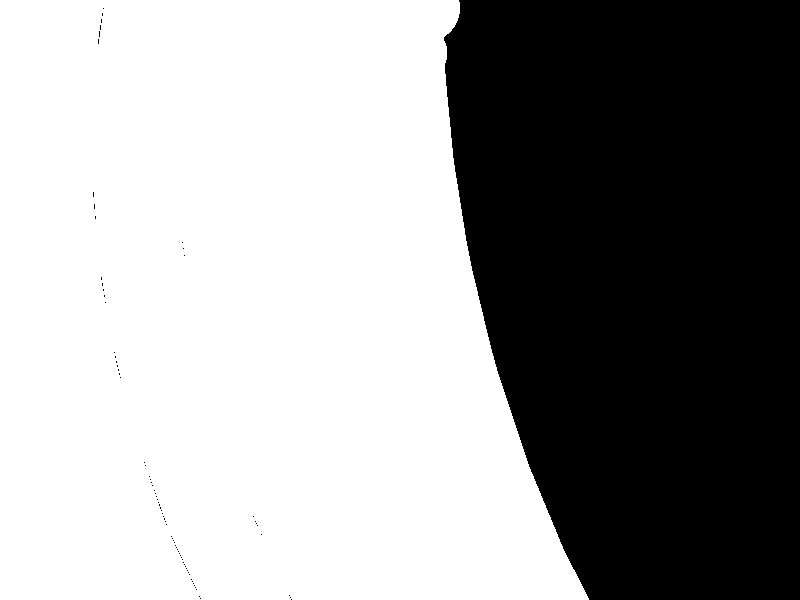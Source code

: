 // Zeger Knaepen
// http://news.povray.org/povray.binaries.images/thread/%3C4470cc30%241%40news.povray.org%3E/
#default {pigment {rgb 1} finish {ambient .1 specular 1}}
camera {
	location <2.8,-1,-3>
	angle 18
	look_at 0
}
#declare Seed=seed(441);
light_source {<-750,500,-500> rgb 1} //<1.5,1.4,1.3>}
light_source {<-750,-500,-500> rgb <.5,.4,.3>}
light_source {<500,150,750> rgb <.5,.6,.7>}


//#include "macros.inc"
#macro RoundCilinderSegment(StartHeight,EindHeight,Radius,StartHoek,EindHoek,Bevel,BevelHeight,MaxLength)
	#local Start=y*(StartHeight+Bevel);
	#local Eind=y*(EindHeight-Bevel);
	#local Start2=y*StartHeight;
	#local Eind2=y*EindHeight;
		#local StartHoek2=StartHoek+degrees(Bevel/Radius);
		#local EindHoek2=EindHoek-degrees(Bevel/Radius);
		#local TotaleLengte=radians(EindHoek-StartHoek)*(Radius+BevelHeight);
		#local Aantal=max(int(TotaleLengte/MaxLength),1);
		#local Tel=0;
		mesh {
			triangle {
				vrotate(<Radius,StartHeight,0>,y*StartHoek),
				vrotate(<Radius,EindHeight,0>,y*StartHoek),
				vrotate(<Radius+BevelHeight,StartHeight+Bevel,0>,y*StartHoek2)
			}
			triangle {
				vrotate(<Radius,EindHeight,0>,y*StartHoek),
				vrotate(<Radius+BevelHeight,EindHeight-Bevel,0>,y*StartHoek2),
				vrotate(<Radius+BevelHeight,StartHeight+Bevel,0>,y*StartHoek2)
			}
			triangle {
				vrotate(<Radius,EindHeight,0>,y*StartHoek),
				vrotate(<Radius,EindHeight,0>,y*StartHoek2),
				vrotate(<Radius+BevelHeight,EindHeight-Bevel,0>,y*StartHoek2)
			}
			triangle {
				vrotate(<Radius,StartHeight,0>,y*StartHoek),
				vrotate(<Radius+BevelHeight,StartHeight+Bevel,0>,y*StartHoek2),
				vrotate(<Radius,StartHeight,0>,y*StartHoek2)
			}

			triangle {
				vrotate(<Radius,StartHeight,0>,y*EindHoek),
				vrotate(<Radius,EindHeight,0>,y*EindHoek),
				vrotate(<Radius+BevelHeight,StartHeight+Bevel,0>,y*EindHoek2)
			}
			triangle {
				vrotate(<Radius,EindHeight,0>,y*EindHoek),
				vrotate(<Radius+BevelHeight,EindHeight-Bevel,0>,y*EindHoek2),
				vrotate(<Radius+BevelHeight,StartHeight+Bevel,0>,y*EindHoek2)
			}
			triangle {
				vrotate(<Radius,EindHeight,0>,y*EindHoek),
				vrotate(<Radius,EindHeight,0>,y*EindHoek2),
				vrotate(<Radius+BevelHeight,EindHeight-Bevel,0>,y*EindHoek2)
			}
			triangle {
				vrotate(<Radius,StartHeight,0>,y*EindHoek),
				vrotate(<Radius+BevelHeight,StartHeight+Bevel,0>,y*EindHoek2),
				vrotate(<Radius,StartHeight,0>,y*EindHoek2)
			}

			#while (Tel<Aantal)
				#local H1=StartHoek2+(EindHoek2-StartHoek2)*(Tel/Aantal);
				#local H2=StartHoek2+(EindHoek2-StartHoek2)*((Tel+1)/Aantal);
				#local P1=vrotate(<Radius+BevelHeight,StartHeight+Bevel,0>,y*H1);
				#local P2=vrotate(<Radius+BevelHeight,EindHeight-Bevel,0>,y*H1);
				#local P3=vrotate(<Radius+BevelHeight,EindHeight-Bevel,0>,y*H2);
				#local P4=vrotate(<Radius+BevelHeight,StartHeight+Bevel,0>,y*H2);
				
				#local N1=vrotate(x,y*H1);
				#local N2=vrotate(x,y*H2);
				smooth_triangle {P1,N1,P2,N1,P4,N2}
				smooth_triangle {P2,N1,P3,N2,P4,N2}
				//triangle {P1,P2,P4}
				//triangle {P2,P3,P4}
				
				#local P2B=vrotate(<Radius,EindHeight,0>,y*H1);
				#local P3B=vrotate(<Radius,EindHeight,0>,y*H2);
				triangle {P2,P2B,P3}
				triangle {P2B,P3B,P3}

				#local P2B=vrotate(<Radius,StartHeight,0>,y*H2);
				#local P3B=vrotate(<Radius,StartHeight,0>,y*H1);
				triangle {P2B,P1,P3B}
				triangle {P1,P4,P2B}
				#local Tel=Tel+1;
			#end
		}
#end
#macro Verlaag(X) // reduce
	#local R=X-(1+rand(Seed)*2.5);
	R
#end
#macro CilinderGreeble(StartHeight,EindHeight,Radius,StartHoek,EindHoek,Bevel,BevelHeight,MaxLength,Detail)
	#local Start=(StartHeight+Bevel);
	#local Eind=(EindHeight-Bevel);
	#local StartH=StartHoek+degrees(Bevel/Radius);
	#local EindH=EindHoek-degrees(Bevel/Radius);
	//cilindertjes:  cylinders:
	#local Aantal=rand(Seed)*Detail;
	#while (Aantal>0)
		#local Size=(Bevel*.01)+rand(Seed)*Bevel*.99*2;
		#local Hoek=StartH+(EindH-StartH)*rand(Seed);
		#local Hoogte=Start+(Eind-Start)*rand(Seed);
		#local Depth=BevelHeight/2+rand(Seed)*BevelHeight/2;
		superellipsoid {<1,.1+rand(Seed)*.3> rotate y*90  scale <Depth,Size,Size> translate x*Radius rotate y*Hoek translate y*Hoogte}
		#local Aantal=Aantal-1;
	#end
	//vakjes:  boxes
	#local Aantal=rand(Seed)*Detail;
	#while (Aantal>0)
		#local S=Start+(Eind-Start)*rand(Seed);
		#local E=S+(Eind-S)*rand(Seed);
		#local SH=StartH+(EindH-StartH)*rand(Seed);
		#local EH=SH+(EindH-SH)*rand(Seed);
		#local H=BevelHeight/2+rand(Seed)*BevelHeight/2;
//		RoundCilinderSegment(S,E,Radius,SH,EH,Bevel/2,H,AantalStapjes)
		#local Aantal=Aantal-1;
	#end
	//verticale buisjes, tubes:
	#local Aantal=rand(Seed)*Detail;
	#while (Aantal>0)
		#local S=Start+(Eind-Start)*rand(Seed);
		#local E=S+(Eind-S)*rand(Seed);
		#local SH=StartH+(EindH-StartH)*rand(Seed);
		//#local EH=SH+(EindH-SH)*rand(Seed);
		#local H=(BevelHeight/2+rand(Seed)*BevelHeight/2)/2;
		//RoundCilinderSegment(S,E,Radius,SH,EH,Bevel/2,H,AantalStapjes)
//		cylinder {y*S,y*E,H translate x*Radius rotate y*SH}
//		sphere {y*S,H translate x*Radius rotate y*SH}
//		sphere {y*E,H translate x*Radius rotate y*SH}
		#local Aantal=Aantal-1;
	#end
	//horizontale buisjes simuleren, toruskes zouden wsl te traag gaan
	// simulated horizontel tubes, torii would be slow
	#local Aantal=rand(Seed)*Detail;   // quantity
	#while (Aantal>0)
		#local S=Start+(Eind-Start)*rand(Seed);
		#local H=BevelHeight/2+rand(Seed)*BevelHeight/2;
		#local H=min((Eind-S),H*2)/2;
		#local E=S+H*2;
		#local SH=StartH+(EindH-StartH)*rand(Seed);
		#local EH=SH+(EindH-SH)*rand(Seed);
//		RoundCilinderSegment(S,E,Radius,SH,EH,H,H,AantalStapjes)
		#local Aantal=Aantal-1;
	#end
#end
#macro VerdeelCilinder(StartHeight,EindHeight,Radius,StartHoek,EindHoek,Diepte,Bevel,BevelHeight)
	#local Start=y*(StartHeight+Bevel);
	#local Eind=y*(EindHeight-Bevel);
	#local Start2=y*StartHeight;
	#local Eind2=y*EindHeight;
	#if (Diepte<0) // depth
		#ifndef(Detail) #local Detail=5; #end
		#local H=rand(Seed)*BevelHeight;
		#ifndef(MaxSegmentLength) #local AantalStapjes=Bevel; //(eigenlijk de maximale lengte van een segment)
		// previous is actually maximum length of a segment
		#else #local AantalStapjes= MaxSegmentLength; #end
		RoundCilinderSegment(StartHeight,EindHeight,Radius,StartHoek,EindHoek,Bevel,H,AantalStapjes)
		CilinderGreeble(StartHeight,EindHeight,Radius+H,StartHoek,EindHoek,Bevel,H,AantalStapjes,Detail)
	#else
		// eerst es checken of 't nie onvoorstelbaar ongelijk verdeeld is:
		// first check if it is not unimaginably [!? google translate] divided into:
		#local Lengte=radians(EindHoek-StartHoek)*Radius;
		#local Hoogte=EindHeight-StartHeight;
		
		#local PercentageU=.5+(rand(Seed)-rand(Seed))*.5*.9;
		#local PercentageV=.5+(rand(Seed)-rand(Seed))*.5*.9;
		#local MidHeight=StartHeight+(EindHeight-StartHeight)*PercentageU;
		#local MidHoek=StartHoek+(EindHoek-StartHoek)*PercentageV;

		// als't 2 keer zo hoog als breed is (of nog hoger), dan ff enkel in de hoogte bijsnijden:
		// if it's twice as high as wide (or even higher), then ff just cuts up:
		#if ((Hoogte>(Lengte*2))&(rand(Seed)>.125))
			VerdeelCilinder(StartHeight,MidHeight,Radius,StartHoek,EindHoek,Verlaag(Diepte),Bevel,BevelHeight)
			VerdeelCilinder(MidHeight,EindHeight,Radius,StartHoek,EindHoek,Verlaag(Diepte),Bevel,BevelHeight)
		// als't 2 keer lager dan breed is (of nog lager), dan ff enkel in de breedte bijsnijden:
		// if it's half as high as wide (or even shorter), then ff only in width
		#else 
			#if (((Hoogte*2)<Lengte)&(rand(Seed)>.125))
				VerdeelCilinder(StartHeight,EindHeight,Radius,StartHoek,MidHoek,Verlaag(Diepte),Bevel,BevelHeight)
				VerdeelCilinder(StartHeight,EindHeight,Radius,MidHoek,EindHoek,Verlaag(Diepte),Bevel,BevelHeight)
			#else
				VerdeelCilinder(StartHeight,MidHeight,Radius,StartHoek,MidHoek,Verlaag(Diepte),Bevel,BevelHeight)
				VerdeelCilinder(MidHeight,EindHeight,Radius,StartHoek,MidHoek,Verlaag(Diepte),Bevel,BevelHeight)
				
				VerdeelCilinder(StartHeight,MidHeight,Radius,MidHoek,EindHoek,Verlaag(Diepte),Bevel,BevelHeight)
				VerdeelCilinder(MidHeight,EindHeight,Radius,MidHoek,EindHoek,Verlaag(Diepte),Bevel,BevelHeight)
			#end
		#end
	#end
#end
//#include "textures.inc"
union {
	#declare Detail=5;
	#declare MaxSegmentLength=.1;
	VerdeelCilinder(-1,1,1,0,140,7,.002 * 8,.0075 * 1) 
	//cylinder {-3*y,3*y,1}
	//Metaal()
	rotate z*90
}
